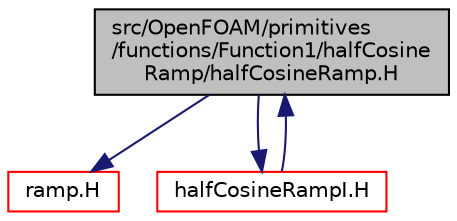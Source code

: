 digraph "src/OpenFOAM/primitives/functions/Function1/halfCosineRamp/halfCosineRamp.H"
{
  bgcolor="transparent";
  edge [fontname="Helvetica",fontsize="10",labelfontname="Helvetica",labelfontsize="10"];
  node [fontname="Helvetica",fontsize="10",shape=record];
  Node1 [label="src/OpenFOAM/primitives\l/functions/Function1/halfCosine\lRamp/halfCosineRamp.H",height=0.2,width=0.4,color="black", fillcolor="grey75", style="filled" fontcolor="black"];
  Node1 -> Node2 [color="midnightblue",fontsize="10",style="solid",fontname="Helvetica"];
  Node2 [label="ramp.H",height=0.2,width=0.4,color="red",URL="$ramp_8H.html"];
  Node1 -> Node3 [color="midnightblue",fontsize="10",style="solid",fontname="Helvetica"];
  Node3 [label="halfCosineRampI.H",height=0.2,width=0.4,color="red",URL="$halfCosineRampI_8H.html"];
  Node3 -> Node1 [color="midnightblue",fontsize="10",style="solid",fontname="Helvetica"];
}
